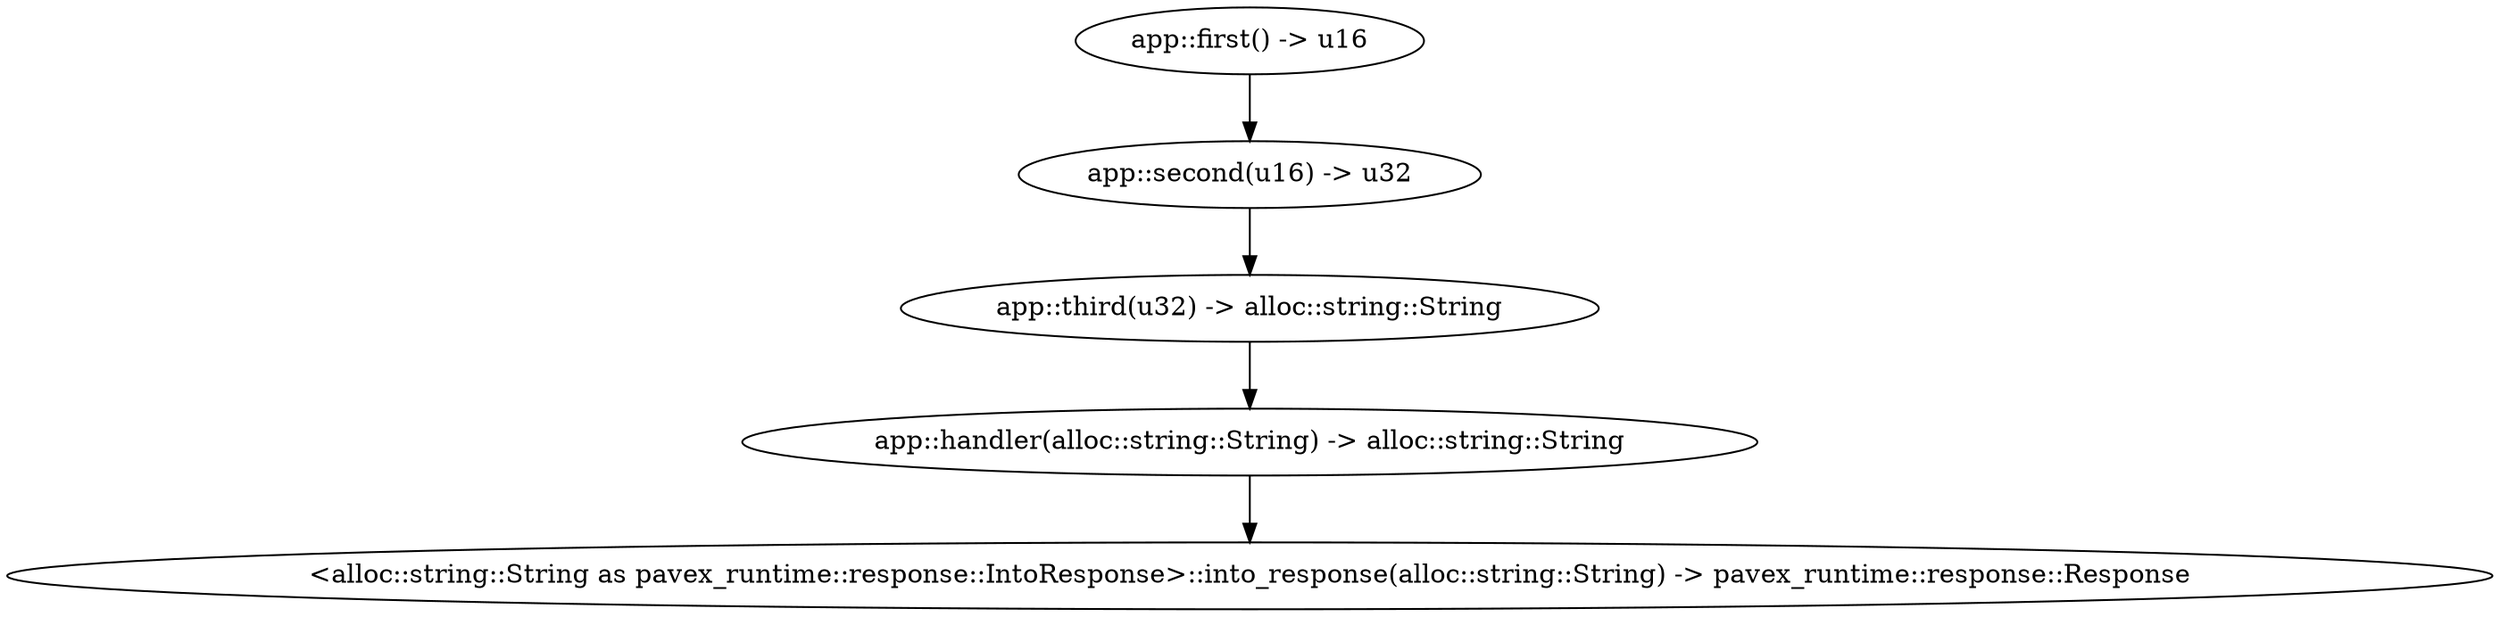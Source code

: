 digraph "GET /first/second/third/home" {
    0 [ label = "app::handler(alloc::string::String) -> alloc::string::String"]
    1 [ label = "app::third(u32) -> alloc::string::String"]
    2 [ label = "app::second(u16) -> u32"]
    3 [ label = "app::first() -> u16"]
    4 [ label = "<alloc::string::String as pavex_runtime::response::IntoResponse>::into_response(alloc::string::String) -> pavex_runtime::response::Response"]
    1 -> 0 [ ]
    2 -> 1 [ ]
    3 -> 2 [ ]
    0 -> 4 [ ]
}
digraph app_state {
    0 [ label = "crate::ApplicationState() -> crate::ApplicationState"]
}